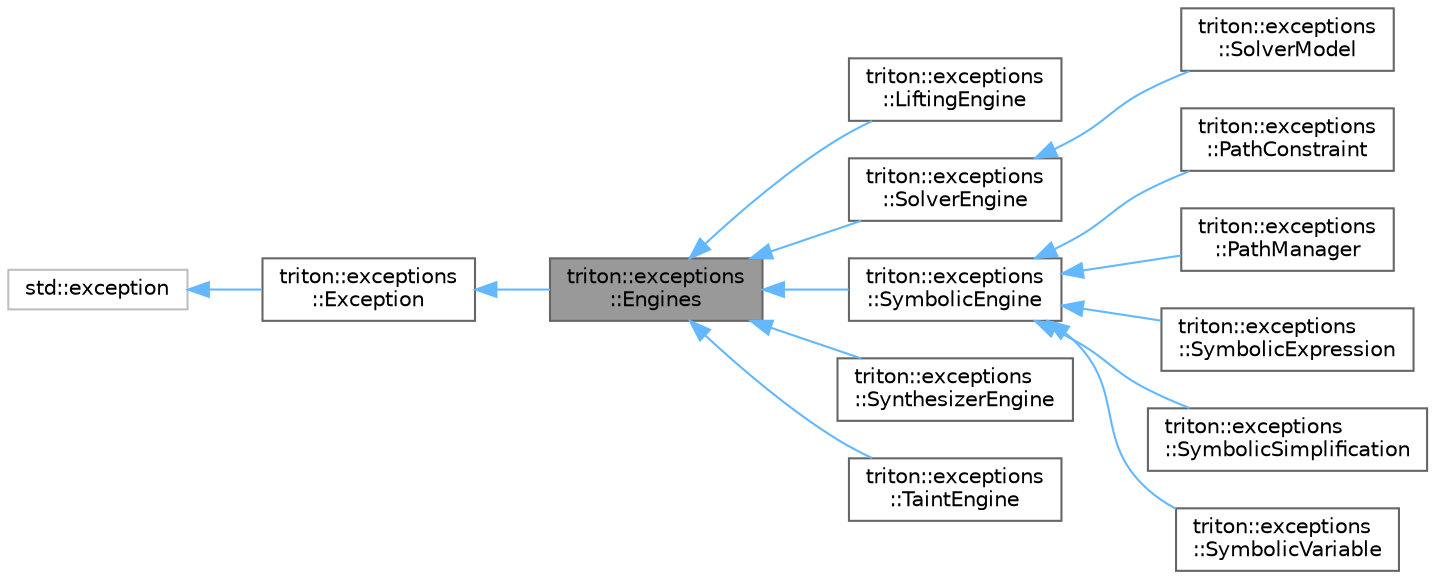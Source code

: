 digraph "triton::exceptions::Engines"
{
 // LATEX_PDF_SIZE
  bgcolor="transparent";
  edge [fontname=Helvetica,fontsize=10,labelfontname=Helvetica,labelfontsize=10];
  node [fontname=Helvetica,fontsize=10,shape=box,height=0.2,width=0.4];
  rankdir="LR";
  Node1 [label="triton::exceptions\l::Engines",height=0.2,width=0.4,color="gray40", fillcolor="grey60", style="filled", fontcolor="black",tooltip="The exception class used by all engines."];
  Node2 -> Node1 [dir="back",color="steelblue1",style="solid"];
  Node2 [label="triton::exceptions\l::Exception",height=0.2,width=0.4,color="gray40", fillcolor="white", style="filled",URL="$classtriton_1_1exceptions_1_1Exception.html",tooltip="The root class of all exceptions."];
  Node3 -> Node2 [dir="back",color="steelblue1",style="solid"];
  Node3 [label="std::exception",height=0.2,width=0.4,color="grey75", fillcolor="white", style="filled",tooltip=" "];
  Node1 -> Node4 [dir="back",color="steelblue1",style="solid"];
  Node4 [label="triton::exceptions\l::LiftingEngine",height=0.2,width=0.4,color="gray40", fillcolor="white", style="filled",URL="$classtriton_1_1exceptions_1_1LiftingEngine.html",tooltip="The exception class used by the lifting engine."];
  Node1 -> Node5 [dir="back",color="steelblue1",style="solid"];
  Node5 [label="triton::exceptions\l::SolverEngine",height=0.2,width=0.4,color="gray40", fillcolor="white", style="filled",URL="$classtriton_1_1exceptions_1_1SolverEngine.html",tooltip="The exception class used by the solver engine."];
  Node5 -> Node6 [dir="back",color="steelblue1",style="solid"];
  Node6 [label="triton::exceptions\l::SolverModel",height=0.2,width=0.4,color="gray40", fillcolor="white", style="filled",URL="$classtriton_1_1exceptions_1_1SolverModel.html",tooltip="The exception class used by solver models."];
  Node1 -> Node7 [dir="back",color="steelblue1",style="solid"];
  Node7 [label="triton::exceptions\l::SymbolicEngine",height=0.2,width=0.4,color="gray40", fillcolor="white", style="filled",URL="$classtriton_1_1exceptions_1_1SymbolicEngine.html",tooltip="The exception class used by the symbolic engine."];
  Node7 -> Node8 [dir="back",color="steelblue1",style="solid"];
  Node8 [label="triton::exceptions\l::PathConstraint",height=0.2,width=0.4,color="gray40", fillcolor="white", style="filled",URL="$classtriton_1_1exceptions_1_1PathConstraint.html",tooltip="The exception class used by path constraints."];
  Node7 -> Node9 [dir="back",color="steelblue1",style="solid"];
  Node9 [label="triton::exceptions\l::PathManager",height=0.2,width=0.4,color="gray40", fillcolor="white", style="filled",URL="$classtriton_1_1exceptions_1_1PathManager.html",tooltip="The exception class used by the path manager."];
  Node7 -> Node10 [dir="back",color="steelblue1",style="solid"];
  Node10 [label="triton::exceptions\l::SymbolicExpression",height=0.2,width=0.4,color="gray40", fillcolor="white", style="filled",URL="$classtriton_1_1exceptions_1_1SymbolicExpression.html",tooltip="The exception class used by symbolic expressions."];
  Node7 -> Node11 [dir="back",color="steelblue1",style="solid"];
  Node11 [label="triton::exceptions\l::SymbolicSimplification",height=0.2,width=0.4,color="gray40", fillcolor="white", style="filled",URL="$classtriton_1_1exceptions_1_1SymbolicSimplification.html",tooltip="The exception class used by symbolic simplifications."];
  Node7 -> Node12 [dir="back",color="steelblue1",style="solid"];
  Node12 [label="triton::exceptions\l::SymbolicVariable",height=0.2,width=0.4,color="gray40", fillcolor="white", style="filled",URL="$classtriton_1_1exceptions_1_1SymbolicVariable.html",tooltip="The exception class used by symbolic variables."];
  Node1 -> Node13 [dir="back",color="steelblue1",style="solid"];
  Node13 [label="triton::exceptions\l::SynthesizerEngine",height=0.2,width=0.4,color="gray40", fillcolor="white", style="filled",URL="$classtriton_1_1exceptions_1_1SynthesizerEngine.html",tooltip="The exception class used by the synthesizer engine."];
  Node1 -> Node14 [dir="back",color="steelblue1",style="solid"];
  Node14 [label="triton::exceptions\l::TaintEngine",height=0.2,width=0.4,color="gray40", fillcolor="white", style="filled",URL="$classtriton_1_1exceptions_1_1TaintEngine.html",tooltip="The exception class used by the taint engine."];
}
